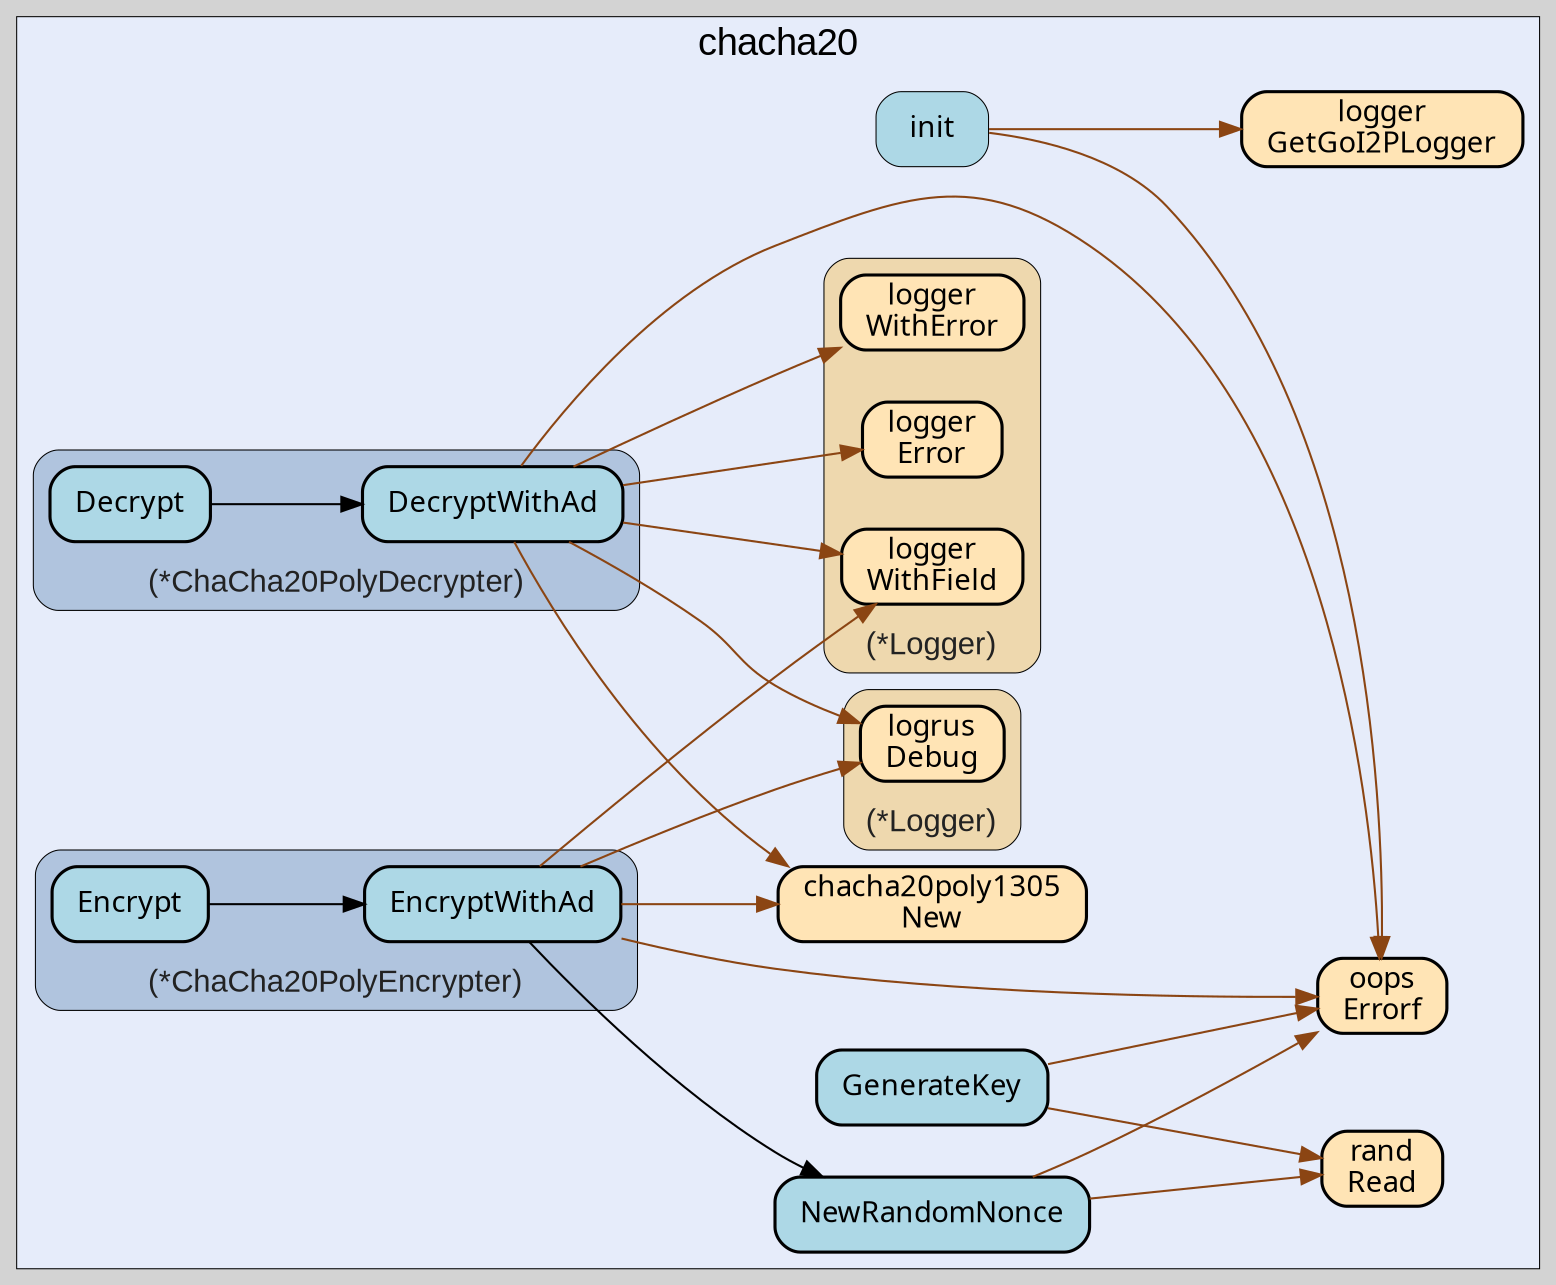 digraph gocallvis {
    label="";
    labeljust="l";
    fontname="Arial";
    fontsize="14";
    rankdir="LR";
    bgcolor="lightgray";
    style="solid";
    penwidth="0.5";
    pad="0.0";
    nodesep="0.35";

    node [shape="box" style="filled,rounded" fillcolor="honeydew" fontname="Verdana" penwidth="1.0" margin="0.16,0.0"];
    edge [minlen="2"]

    subgraph "cluster_focus" {
        labeljust="c";
fontsize="18";
bgcolor="#e6ecfa";
label="chacha20";
labelloc="t";
        
        "github.com/samber/oops.Errorf" [ fillcolor="moccasin" label="oops\nErrorf" penwidth="1.5" tooltip="github.com/samber/oops.Errorf | defined in oops.go:34" ]
        "golang.org/x/crypto/chacha20poly1305.New" [ fillcolor="moccasin" label="chacha20poly1305\nNew" penwidth="1.5" tooltip="golang.org/x/crypto/chacha20poly1305.New | defined in chacha20poly1305.go:40" ]
        "github.com/go-i2p/crypto/chacha20.NewRandomNonce" [ fillcolor="lightblue" label="NewRandomNonce" penwidth="1.5" tooltip="github.com/go-i2p/crypto/chacha20.NewRandomNonce | defined in utils.go:11\nat utils.go:13: calling [github.com/go-i2p/crypto/rand.Read]\nat utils.go:15: calling [github.com/samber/oops.Errorf]" ]
        "github.com/go-i2p/crypto/rand.Read" [ fillcolor="moccasin" label="rand\nRead" penwidth="1.5" tooltip="github.com/go-i2p/crypto/rand.Read | defined in secure_reader.go:208" ]
        "github.com/go-i2p/crypto/chacha20.init" [ fillcolor="lightblue" label="init" penwidth="0.5" tooltip="github.com/go-i2p/crypto/chacha20.init | defined in .:0\nat constants.go:10: calling [github.com/go-i2p/logger.GetGoI2PLogger]\nat constants.go:23: calling [github.com/samber/oops.Errorf]\nat constants.go:24: calling [github.com/samber/oops.Errorf]\nat constants.go:25: calling [github.com/samber/oops.Errorf]\nat constants.go:26: calling [github.com/samber/oops.Errorf]\nat constants.go:27: calling [github.com/samber/oops.Errorf]" ]
        "github.com/go-i2p/logger.GetGoI2PLogger" [ tooltip="github.com/go-i2p/logger.GetGoI2PLogger | defined in log.go:120" fillcolor="moccasin" label="logger\nGetGoI2PLogger" penwidth="1.5" ]
        "github.com/go-i2p/crypto/chacha20.GenerateKey" [ label="GenerateKey" penwidth="1.5" tooltip="github.com/go-i2p/crypto/chacha20.GenerateKey | defined in chacha20_key.go:10\nat chacha20_key.go:14: calling [github.com/samber/oops.Errorf]\nat chacha20_key.go:12: calling [github.com/go-i2p/crypto/rand.Read]" fillcolor="lightblue" ]
        
        subgraph "cluster_*github.com/go-i2p/crypto/chacha20.ChaCha20PolyDecrypter" {
        penwidth="0.5";
fontsize="15";
fillcolor="lightsteelblue";
label="(*ChaCha20PolyDecrypter)";
tooltip="type: *github.com/go-i2p/crypto/chacha20.ChaCha20PolyDecrypter";
fontcolor="#222222";
labelloc="b";
style="rounded,filled";
        
        "(*github.com/go-i2p/crypto/chacha20.ChaCha20PolyDecrypter).DecryptWithAd" [ label="DecryptWithAd" penwidth="1.5" tooltip="(*github.com/go-i2p/crypto/chacha20.ChaCha20PolyDecrypter).DecryptWithAd | defined in chacha20_decrypter.go:20\nat chacha20_decrypter.go:21: calling [(*github.com/sirupsen/logrus.Logger).Debug]\nat chacha20_decrypter.go:45: calling [(*github.com/sirupsen/logrus.Logger).Debug]\nat chacha20_decrypter.go:29: calling [golang.org/x/crypto/chacha20poly1305.New]\nat chacha20_decrypter.go:21: calling [(*github.com/go-i2p/logger.Logger).WithField]\nat chacha20_decrypter.go:45: calling [(*github.com/go-i2p/logger.Logger).WithField]\nat chacha20_decrypter.go:41: calling [(*github.com/go-i2p/logger.Logger).WithError]\nat chacha20_decrypter.go:41: calling [(*github.com/go-i2p/logger.Logger).Error]\nat chacha20_decrypter.go:25: calling [github.com/samber/oops.Errorf]\nat chacha20_decrypter.go:31: calling [github.com/samber/oops.Errorf]" fillcolor="lightblue" ]
        "(*github.com/go-i2p/crypto/chacha20.ChaCha20PolyDecrypter).Decrypt" [ penwidth="1.5" tooltip="(*github.com/go-i2p/crypto/chacha20.ChaCha20PolyDecrypter).Decrypt | defined in chacha20_decrypter.go:15\nat chacha20_decrypter.go:16: calling [(*github.com/go-i2p/crypto/chacha20.ChaCha20PolyDecrypter).DecryptWithAd]" fillcolor="lightblue" label="Decrypt" ]
        
    }

        subgraph "cluster_*github.com/go-i2p/crypto/chacha20.ChaCha20PolyEncrypter" {
        penwidth="0.5";
fontsize="15";
style="rounded,filled";
tooltip="type: *github.com/go-i2p/crypto/chacha20.ChaCha20PolyEncrypter";
fontcolor="#222222";
labelloc="b";
fillcolor="lightsteelblue";
label="(*ChaCha20PolyEncrypter)";
        
        "(*github.com/go-i2p/crypto/chacha20.ChaCha20PolyEncrypter).EncryptWithAd" [ fillcolor="lightblue" label="EncryptWithAd" penwidth="1.5" tooltip="(*github.com/go-i2p/crypto/chacha20.ChaCha20PolyEncrypter).EncryptWithAd | defined in chacha20_encrypter.go:21\nat chacha20_encrypter.go:27: calling [github.com/samber/oops.Errorf]\nat chacha20_encrypter.go:31: calling [github.com/go-i2p/crypto/chacha20.NewRandomNonce]\nat chacha20_encrypter.go:22: calling [(*github.com/go-i2p/logger.Logger).WithField]\nat chacha20_encrypter.go:44: calling [(*github.com/go-i2p/logger.Logger).WithField]\nat chacha20_encrypter.go:22: calling [(*github.com/sirupsen/logrus.Logger).Debug]\nat chacha20_encrypter.go:44: calling [(*github.com/sirupsen/logrus.Logger).Debug]\nat chacha20_encrypter.go:25: calling [golang.org/x/crypto/chacha20poly1305.New]" ]
        "(*github.com/go-i2p/crypto/chacha20.ChaCha20PolyEncrypter).Encrypt" [ penwidth="1.5" tooltip="(*github.com/go-i2p/crypto/chacha20.ChaCha20PolyEncrypter).Encrypt | defined in chacha20_encrypter.go:15\nat chacha20_encrypter.go:16: calling [(*github.com/go-i2p/crypto/chacha20.ChaCha20PolyEncrypter).EncryptWithAd]" fillcolor="lightblue" label="Encrypt" ]
        
    }

        subgraph "cluster_*github.com/go-i2p/logger.Logger" {
        label="(*Logger)";
tooltip="type: *github.com/go-i2p/logger.Logger";
penwidth="0.5";
fontsize="15";
fontcolor="#222222";
labelloc="b";
style="rounded,filled";
fillcolor="wheat2";
        
        "(*github.com/go-i2p/logger.Logger).WithField" [ tooltip="(*github.com/go-i2p/logger.Logger).WithField | defined in log.go:54" fillcolor="moccasin" label="logger\nWithField" penwidth="1.5" ]
        "(*github.com/go-i2p/logger.Logger).WithError" [ fillcolor="moccasin" label="logger\nWithError" penwidth="1.5" tooltip="(*github.com/go-i2p/logger.Logger).WithError | defined in log.go:66" ]
        "(*github.com/go-i2p/logger.Logger).Error" [ fillcolor="moccasin" label="logger\nError" penwidth="1.5" tooltip="(*github.com/go-i2p/logger.Logger).Error | defined in log.go:42" ]
        
    }

        subgraph "cluster_*github.com/sirupsen/logrus.Logger" {
        fontsize="15";
fontcolor="#222222";
labelloc="b";
style="rounded,filled";
fillcolor="wheat2";
label="(*Logger)";
tooltip="type: *github.com/sirupsen/logrus.Logger";
penwidth="0.5";
        
        "(*github.com/sirupsen/logrus.Logger).Debug" [ fillcolor="moccasin" label="logrus\nDebug" penwidth="1.5" tooltip="(*github.com/sirupsen/logrus.Logger).Debug | defined in logger.go:221" ]
        
    }

    }

    "(*github.com/go-i2p/crypto/chacha20.ChaCha20PolyEncrypter).EncryptWithAd" -> "github.com/samber/oops.Errorf" [ color="saddlebrown" tooltip="at chacha20_encrypter.go:27: calling [github.com/samber/oops.Errorf]" ]
    "(*github.com/go-i2p/crypto/chacha20.ChaCha20PolyEncrypter).EncryptWithAd" -> "github.com/go-i2p/crypto/chacha20.NewRandomNonce" [ tooltip="at chacha20_encrypter.go:31: calling [github.com/go-i2p/crypto/chacha20.NewRandomNonce]" ]
    "github.com/go-i2p/crypto/chacha20.GenerateKey" -> "github.com/samber/oops.Errorf" [ color="saddlebrown" tooltip="at chacha20_key.go:14: calling [github.com/samber/oops.Errorf]" ]
    "(*github.com/go-i2p/crypto/chacha20.ChaCha20PolyDecrypter).DecryptWithAd" -> "(*github.com/sirupsen/logrus.Logger).Debug" [ color="saddlebrown" tooltip="at chacha20_decrypter.go:21: calling [(*github.com/sirupsen/logrus.Logger).Debug]\nat chacha20_decrypter.go:45: calling [(*github.com/sirupsen/logrus.Logger).Debug]" ]
    "(*github.com/go-i2p/crypto/chacha20.ChaCha20PolyDecrypter).DecryptWithAd" -> "golang.org/x/crypto/chacha20poly1305.New" [ color="saddlebrown" tooltip="at chacha20_decrypter.go:29: calling [golang.org/x/crypto/chacha20poly1305.New]" ]
    "github.com/go-i2p/crypto/chacha20.init" -> "github.com/go-i2p/logger.GetGoI2PLogger" [ color="saddlebrown" tooltip="at constants.go:10: calling [github.com/go-i2p/logger.GetGoI2PLogger]" ]
    "github.com/go-i2p/crypto/chacha20.GenerateKey" -> "github.com/go-i2p/crypto/rand.Read" [ color="saddlebrown" tooltip="at chacha20_key.go:12: calling [github.com/go-i2p/crypto/rand.Read]" ]
    "(*github.com/go-i2p/crypto/chacha20.ChaCha20PolyDecrypter).DecryptWithAd" -> "(*github.com/go-i2p/logger.Logger).WithField" [ tooltip="at chacha20_decrypter.go:21: calling [(*github.com/go-i2p/logger.Logger).WithField]\nat chacha20_decrypter.go:45: calling [(*github.com/go-i2p/logger.Logger).WithField]" color="saddlebrown" ]
    "(*github.com/go-i2p/crypto/chacha20.ChaCha20PolyDecrypter).DecryptWithAd" -> "(*github.com/go-i2p/logger.Logger).WithError" [ color="saddlebrown" tooltip="at chacha20_decrypter.go:41: calling [(*github.com/go-i2p/logger.Logger).WithError]" ]
    "(*github.com/go-i2p/crypto/chacha20.ChaCha20PolyDecrypter).DecryptWithAd" -> "(*github.com/go-i2p/logger.Logger).Error" [ color="saddlebrown" tooltip="at chacha20_decrypter.go:41: calling [(*github.com/go-i2p/logger.Logger).Error]" ]
    "(*github.com/go-i2p/crypto/chacha20.ChaCha20PolyDecrypter).Decrypt" -> "(*github.com/go-i2p/crypto/chacha20.ChaCha20PolyDecrypter).DecryptWithAd" [ tooltip="at chacha20_decrypter.go:16: calling [(*github.com/go-i2p/crypto/chacha20.ChaCha20PolyDecrypter).DecryptWithAd]" ]
    "(*github.com/go-i2p/crypto/chacha20.ChaCha20PolyEncrypter).EncryptWithAd" -> "(*github.com/go-i2p/logger.Logger).WithField" [ color="saddlebrown" tooltip="at chacha20_encrypter.go:22: calling [(*github.com/go-i2p/logger.Logger).WithField]\nat chacha20_encrypter.go:44: calling [(*github.com/go-i2p/logger.Logger).WithField]" ]
    "github.com/go-i2p/crypto/chacha20.NewRandomNonce" -> "github.com/go-i2p/crypto/rand.Read" [ color="saddlebrown" tooltip="at utils.go:13: calling [github.com/go-i2p/crypto/rand.Read]" ]
    "github.com/go-i2p/crypto/chacha20.init" -> "github.com/samber/oops.Errorf" [ color="saddlebrown" tooltip="at constants.go:23: calling [github.com/samber/oops.Errorf]\nat constants.go:24: calling [github.com/samber/oops.Errorf]\nat constants.go:25: calling [github.com/samber/oops.Errorf]\nat constants.go:26: calling [github.com/samber/oops.Errorf]\nat constants.go:27: calling [github.com/samber/oops.Errorf]" ]
    "(*github.com/go-i2p/crypto/chacha20.ChaCha20PolyDecrypter).DecryptWithAd" -> "github.com/samber/oops.Errorf" [ color="saddlebrown" tooltip="at chacha20_decrypter.go:25: calling [github.com/samber/oops.Errorf]\nat chacha20_decrypter.go:31: calling [github.com/samber/oops.Errorf]" ]
    "(*github.com/go-i2p/crypto/chacha20.ChaCha20PolyEncrypter).EncryptWithAd" -> "(*github.com/sirupsen/logrus.Logger).Debug" [ color="saddlebrown" tooltip="at chacha20_encrypter.go:22: calling [(*github.com/sirupsen/logrus.Logger).Debug]\nat chacha20_encrypter.go:44: calling [(*github.com/sirupsen/logrus.Logger).Debug]" ]
    "(*github.com/go-i2p/crypto/chacha20.ChaCha20PolyEncrypter).EncryptWithAd" -> "golang.org/x/crypto/chacha20poly1305.New" [ color="saddlebrown" tooltip="at chacha20_encrypter.go:25: calling [golang.org/x/crypto/chacha20poly1305.New]" ]
    "github.com/go-i2p/crypto/chacha20.NewRandomNonce" -> "github.com/samber/oops.Errorf" [ tooltip="at utils.go:15: calling [github.com/samber/oops.Errorf]" color="saddlebrown" ]
    "(*github.com/go-i2p/crypto/chacha20.ChaCha20PolyEncrypter).Encrypt" -> "(*github.com/go-i2p/crypto/chacha20.ChaCha20PolyEncrypter).EncryptWithAd" [ tooltip="at chacha20_encrypter.go:16: calling [(*github.com/go-i2p/crypto/chacha20.ChaCha20PolyEncrypter).EncryptWithAd]" ]
}
